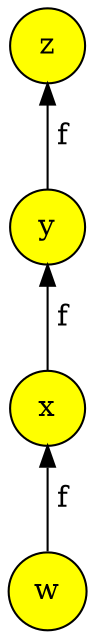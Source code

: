 digraph G {
    rankdir = BT;

    {
        node [shape=circle,style="filled", color=black, fillcolor=yellow, fillcolor=yellow]
        w [label="w"]
        x [label="x"]
        y [label="y"]
        z [label="z"]
    }
    x -> y [label=" f"];
    w -> x [label=" f"];
    y -> z [label=" f"];
}
# dot -Tpdf back-prop.dot -o back-prop.pdf